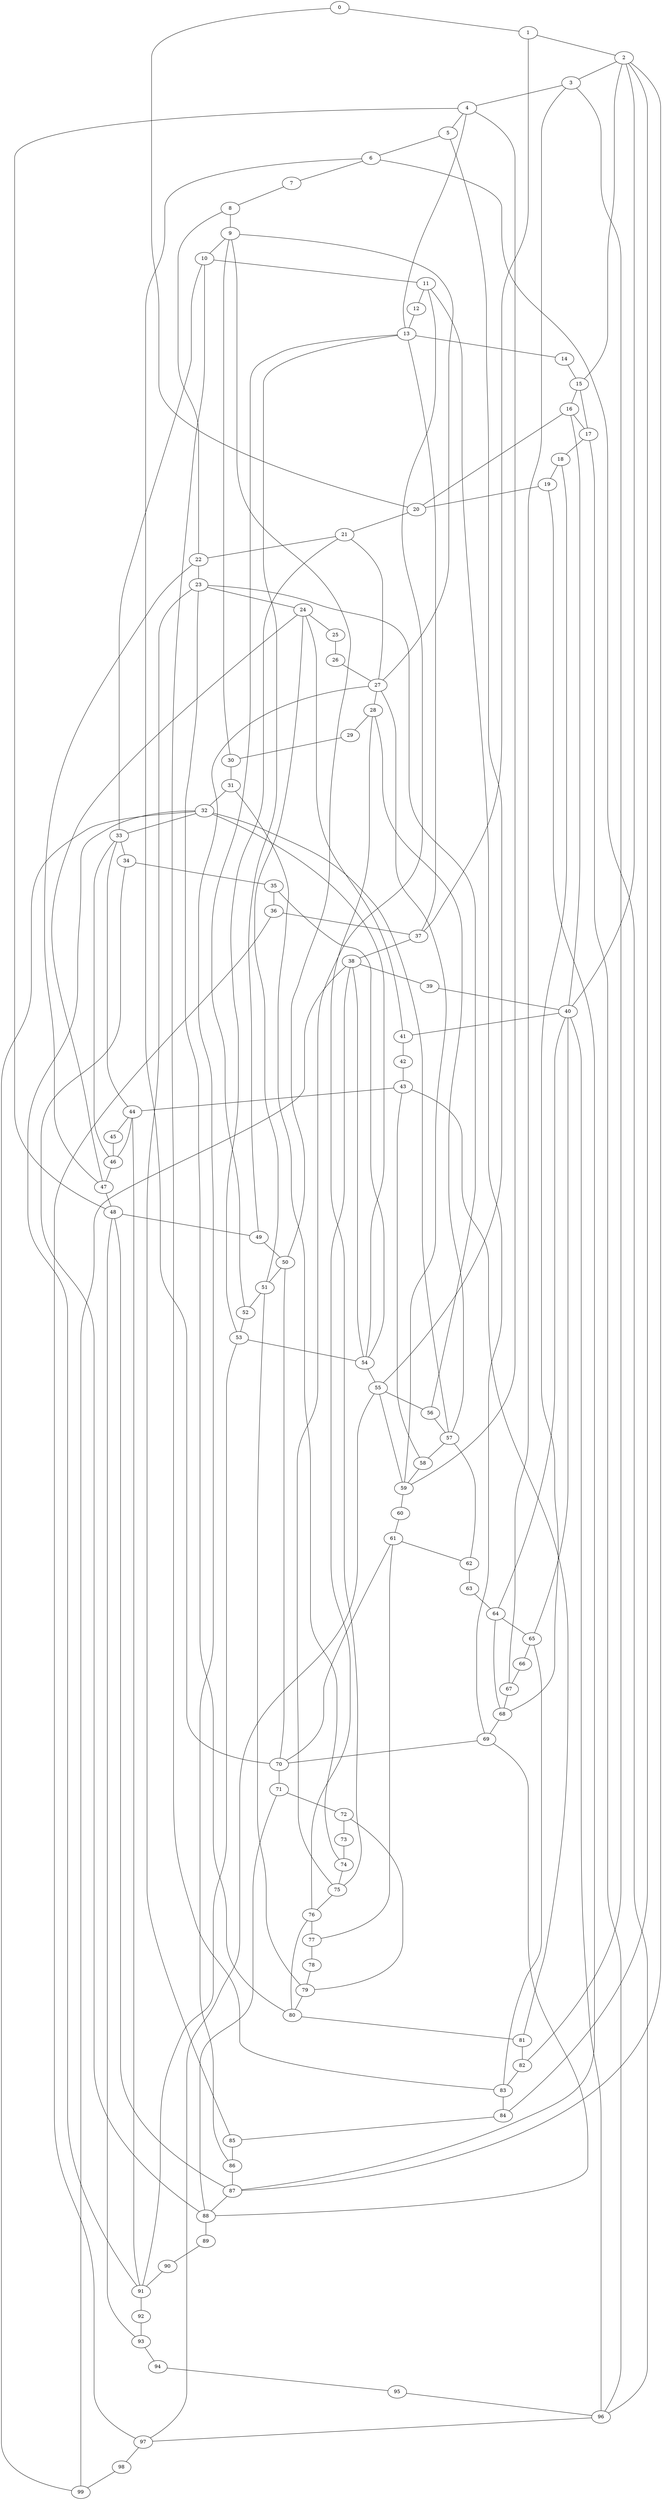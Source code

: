 
graph graphname {
    0 -- 1
0 -- 20
1 -- 2
1 -- 37
2 -- 3
2 -- 84
2 -- 40
2 -- 87
2 -- 15
3 -- 4
3 -- 82
3 -- 67
4 -- 5
4 -- 48
4 -- 13
4 -- 59
5 -- 6
5 -- 55
6 -- 7
6 -- 70
6 -- 96
7 -- 8
8 -- 9
8 -- 22
9 -- 10
9 -- 50
9 -- 27
9 -- 30
10 -- 11
10 -- 83
10 -- 33
11 -- 12
11 -- 75
11 -- 69
12 -- 13
13 -- 14
13 -- 37
13 -- 49
13 -- 52
14 -- 15
15 -- 16
15 -- 17
16 -- 17
16 -- 40
16 -- 20
17 -- 18
17 -- 96
18 -- 19
18 -- 68
19 -- 20
19 -- 87
20 -- 21
21 -- 22
21 -- 53
21 -- 27
22 -- 23
22 -- 47
23 -- 24
23 -- 80
23 -- 85
23 -- 56
24 -- 25
24 -- 41
24 -- 51
24 -- 47
25 -- 26
26 -- 27
27 -- 28
27 -- 86
27 -- 59
28 -- 29
28 -- 75
28 -- 57
29 -- 30
30 -- 31
31 -- 32
31 -- 74
32 -- 33
32 -- 54
32 -- 57
32 -- 99
32 -- 91
33 -- 34
33 -- 44
33 -- 46
34 -- 35
34 -- 88
35 -- 36
35 -- 54
36 -- 37
36 -- 97
37 -- 38
38 -- 39
38 -- 54
38 -- 76
38 -- 99
39 -- 40
40 -- 41
40 -- 65
40 -- 96
40 -- 64
41 -- 42
42 -- 43
43 -- 44
43 -- 81
43 -- 58
44 -- 45
44 -- 46
44 -- 91
45 -- 46
46 -- 47
47 -- 48
48 -- 49
48 -- 87
48 -- 93
49 -- 50
50 -- 51
50 -- 70
51 -- 52
51 -- 79
52 -- 53
53 -- 54
53 -- 91
54 -- 55
55 -- 56
55 -- 97
55 -- 59
56 -- 57
57 -- 58
57 -- 62
58 -- 59
59 -- 60
60 -- 61
61 -- 62
61 -- 70
61 -- 77
62 -- 63
63 -- 64
64 -- 65
64 -- 68
65 -- 66
65 -- 83
66 -- 67
67 -- 68
68 -- 69
69 -- 70
69 -- 88
70 -- 71
71 -- 72
71 -- 88
72 -- 73
72 -- 79
73 -- 74
74 -- 75
75 -- 76
76 -- 77
76 -- 80
77 -- 78
78 -- 79
79 -- 80
80 -- 81
81 -- 82
82 -- 83
83 -- 84
84 -- 85
85 -- 86
86 -- 87
87 -- 88
88 -- 89
89 -- 90
90 -- 91
91 -- 92
92 -- 93
93 -- 94
94 -- 95
95 -- 96
96 -- 97
97 -- 98
98 -- 99

}
